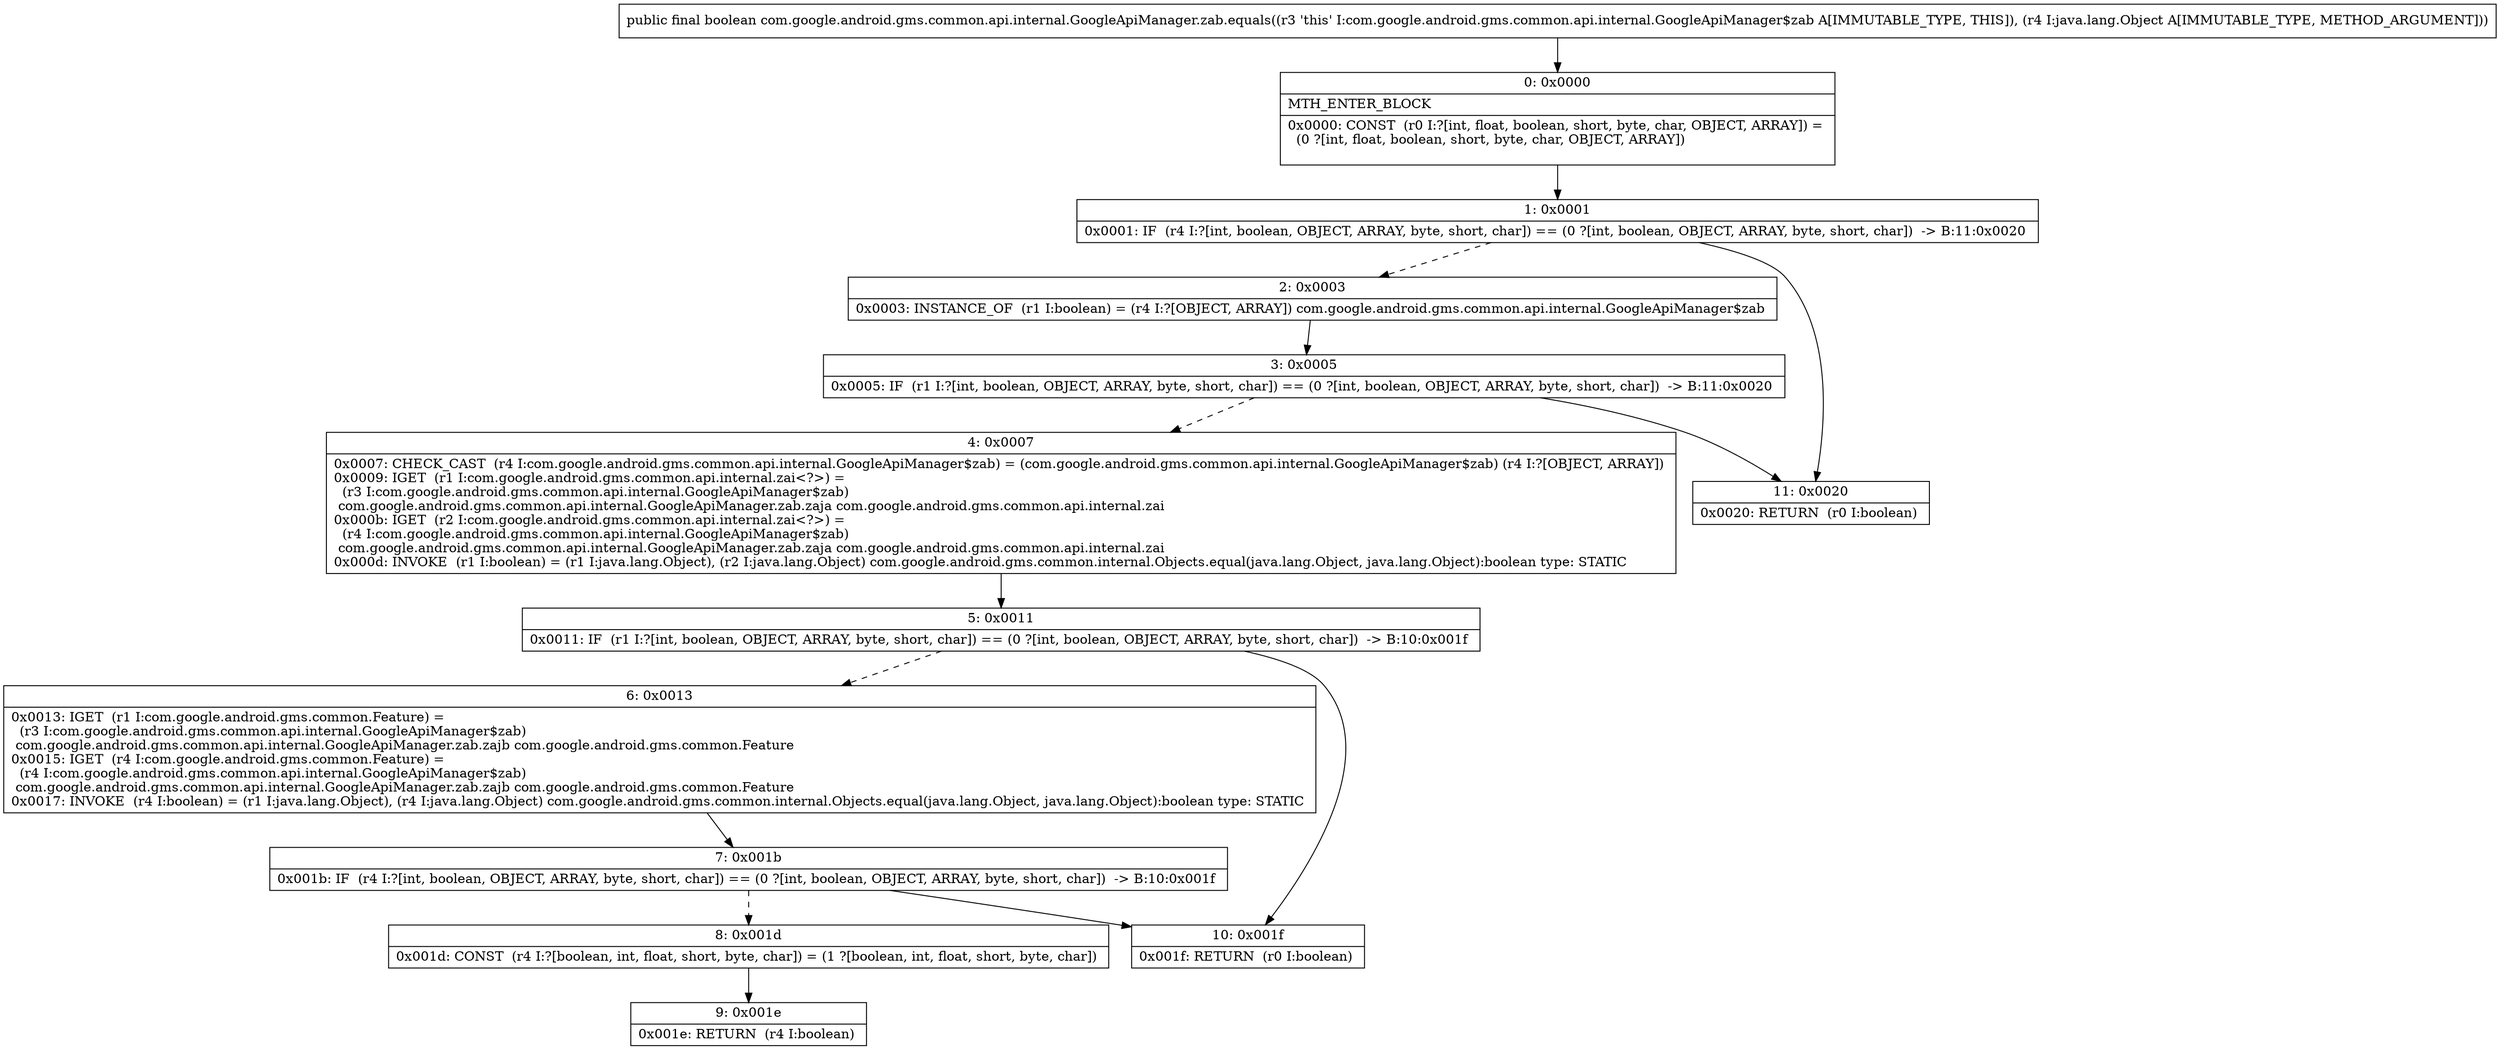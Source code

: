 digraph "CFG forcom.google.android.gms.common.api.internal.GoogleApiManager.zab.equals(Ljava\/lang\/Object;)Z" {
Node_0 [shape=record,label="{0\:\ 0x0000|MTH_ENTER_BLOCK\l|0x0000: CONST  (r0 I:?[int, float, boolean, short, byte, char, OBJECT, ARRAY]) = \l  (0 ?[int, float, boolean, short, byte, char, OBJECT, ARRAY])\l \l}"];
Node_1 [shape=record,label="{1\:\ 0x0001|0x0001: IF  (r4 I:?[int, boolean, OBJECT, ARRAY, byte, short, char]) == (0 ?[int, boolean, OBJECT, ARRAY, byte, short, char])  \-\> B:11:0x0020 \l}"];
Node_2 [shape=record,label="{2\:\ 0x0003|0x0003: INSTANCE_OF  (r1 I:boolean) = (r4 I:?[OBJECT, ARRAY]) com.google.android.gms.common.api.internal.GoogleApiManager$zab \l}"];
Node_3 [shape=record,label="{3\:\ 0x0005|0x0005: IF  (r1 I:?[int, boolean, OBJECT, ARRAY, byte, short, char]) == (0 ?[int, boolean, OBJECT, ARRAY, byte, short, char])  \-\> B:11:0x0020 \l}"];
Node_4 [shape=record,label="{4\:\ 0x0007|0x0007: CHECK_CAST  (r4 I:com.google.android.gms.common.api.internal.GoogleApiManager$zab) = (com.google.android.gms.common.api.internal.GoogleApiManager$zab) (r4 I:?[OBJECT, ARRAY]) \l0x0009: IGET  (r1 I:com.google.android.gms.common.api.internal.zai\<?\>) = \l  (r3 I:com.google.android.gms.common.api.internal.GoogleApiManager$zab)\l com.google.android.gms.common.api.internal.GoogleApiManager.zab.zaja com.google.android.gms.common.api.internal.zai \l0x000b: IGET  (r2 I:com.google.android.gms.common.api.internal.zai\<?\>) = \l  (r4 I:com.google.android.gms.common.api.internal.GoogleApiManager$zab)\l com.google.android.gms.common.api.internal.GoogleApiManager.zab.zaja com.google.android.gms.common.api.internal.zai \l0x000d: INVOKE  (r1 I:boolean) = (r1 I:java.lang.Object), (r2 I:java.lang.Object) com.google.android.gms.common.internal.Objects.equal(java.lang.Object, java.lang.Object):boolean type: STATIC \l}"];
Node_5 [shape=record,label="{5\:\ 0x0011|0x0011: IF  (r1 I:?[int, boolean, OBJECT, ARRAY, byte, short, char]) == (0 ?[int, boolean, OBJECT, ARRAY, byte, short, char])  \-\> B:10:0x001f \l}"];
Node_6 [shape=record,label="{6\:\ 0x0013|0x0013: IGET  (r1 I:com.google.android.gms.common.Feature) = \l  (r3 I:com.google.android.gms.common.api.internal.GoogleApiManager$zab)\l com.google.android.gms.common.api.internal.GoogleApiManager.zab.zajb com.google.android.gms.common.Feature \l0x0015: IGET  (r4 I:com.google.android.gms.common.Feature) = \l  (r4 I:com.google.android.gms.common.api.internal.GoogleApiManager$zab)\l com.google.android.gms.common.api.internal.GoogleApiManager.zab.zajb com.google.android.gms.common.Feature \l0x0017: INVOKE  (r4 I:boolean) = (r1 I:java.lang.Object), (r4 I:java.lang.Object) com.google.android.gms.common.internal.Objects.equal(java.lang.Object, java.lang.Object):boolean type: STATIC \l}"];
Node_7 [shape=record,label="{7\:\ 0x001b|0x001b: IF  (r4 I:?[int, boolean, OBJECT, ARRAY, byte, short, char]) == (0 ?[int, boolean, OBJECT, ARRAY, byte, short, char])  \-\> B:10:0x001f \l}"];
Node_8 [shape=record,label="{8\:\ 0x001d|0x001d: CONST  (r4 I:?[boolean, int, float, short, byte, char]) = (1 ?[boolean, int, float, short, byte, char]) \l}"];
Node_9 [shape=record,label="{9\:\ 0x001e|0x001e: RETURN  (r4 I:boolean) \l}"];
Node_10 [shape=record,label="{10\:\ 0x001f|0x001f: RETURN  (r0 I:boolean) \l}"];
Node_11 [shape=record,label="{11\:\ 0x0020|0x0020: RETURN  (r0 I:boolean) \l}"];
MethodNode[shape=record,label="{public final boolean com.google.android.gms.common.api.internal.GoogleApiManager.zab.equals((r3 'this' I:com.google.android.gms.common.api.internal.GoogleApiManager$zab A[IMMUTABLE_TYPE, THIS]), (r4 I:java.lang.Object A[IMMUTABLE_TYPE, METHOD_ARGUMENT])) }"];
MethodNode -> Node_0;
Node_0 -> Node_1;
Node_1 -> Node_2[style=dashed];
Node_1 -> Node_11;
Node_2 -> Node_3;
Node_3 -> Node_4[style=dashed];
Node_3 -> Node_11;
Node_4 -> Node_5;
Node_5 -> Node_6[style=dashed];
Node_5 -> Node_10;
Node_6 -> Node_7;
Node_7 -> Node_8[style=dashed];
Node_7 -> Node_10;
Node_8 -> Node_9;
}

